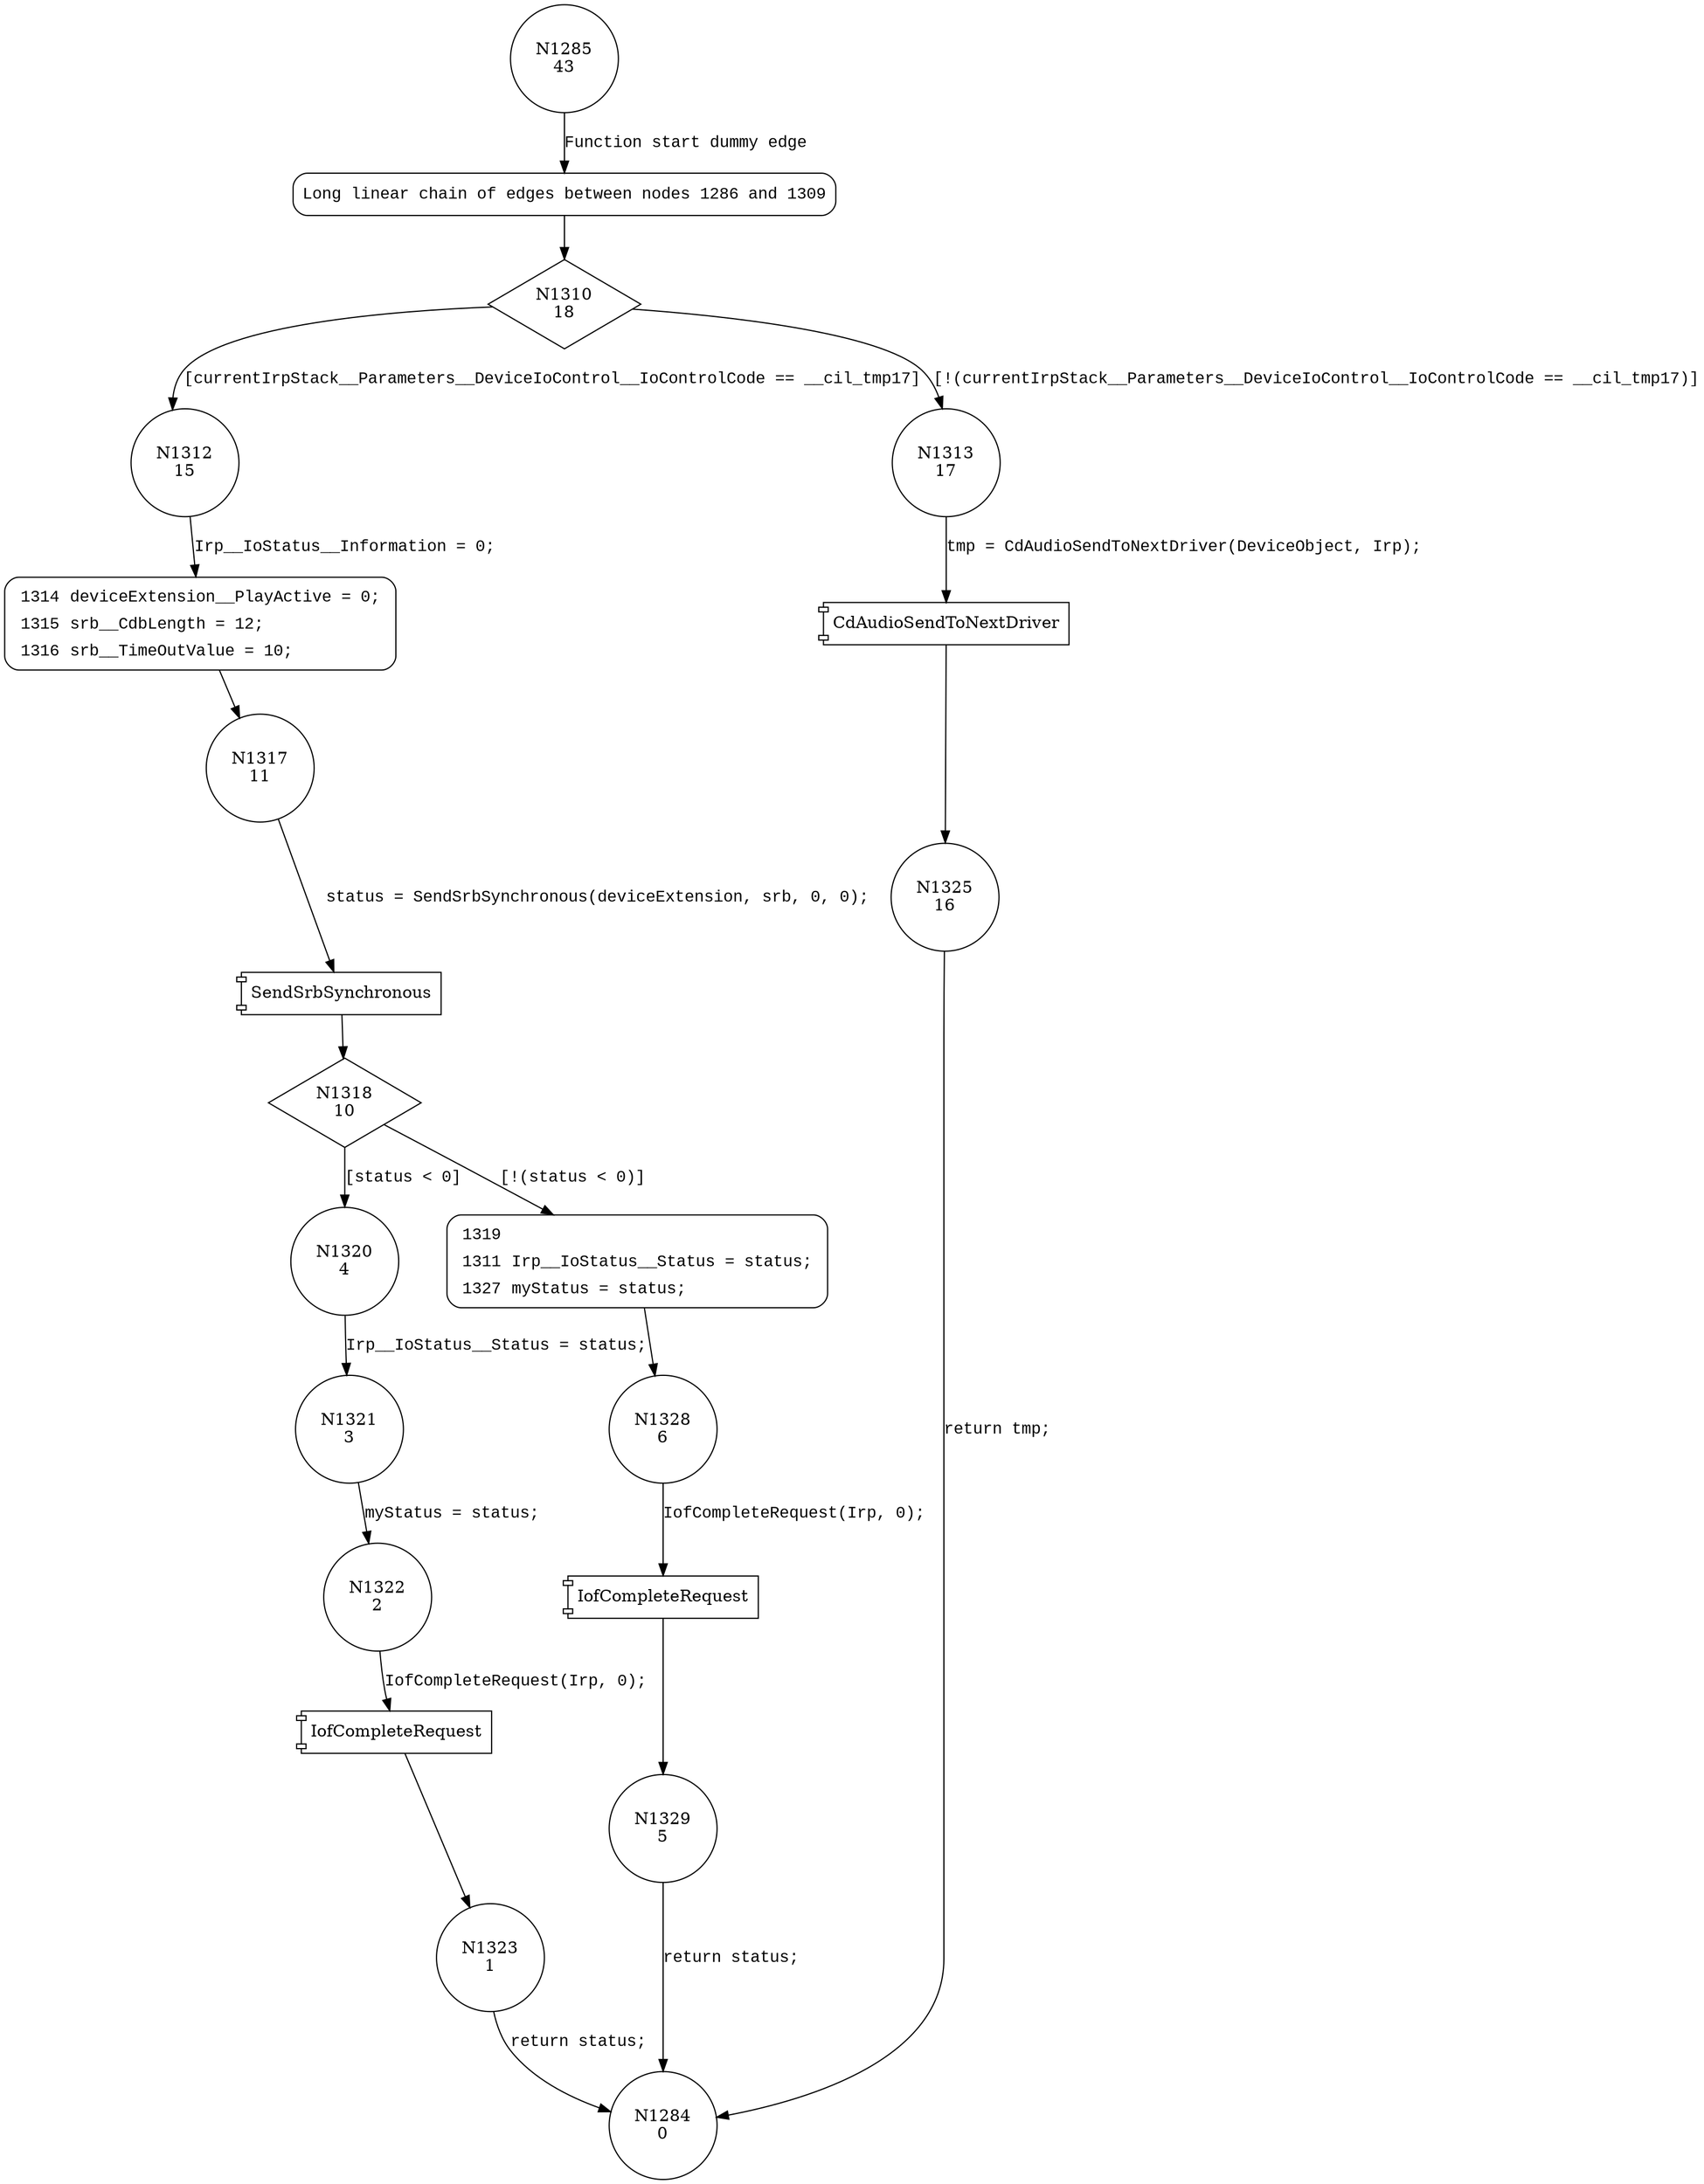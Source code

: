 digraph CdAudioAtapiDeviceControl {
1285 [shape="circle" label="N1285\n43"]
1286 [shape="circle" label="N1286\n42"]
1310 [shape="diamond" label="N1310\n18"]
1312 [shape="circle" label="N1312\n15"]
1313 [shape="circle" label="N1313\n17"]
1325 [shape="circle" label="N1325\n16"]
1314 [shape="circle" label="N1314\n14"]
1317 [shape="circle" label="N1317\n11"]
1318 [shape="diamond" label="N1318\n10"]
1320 [shape="circle" label="N1320\n4"]
1319 [shape="circle" label="N1319\n9"]
1328 [shape="circle" label="N1328\n6"]
1329 [shape="circle" label="N1329\n5"]
1321 [shape="circle" label="N1321\n3"]
1322 [shape="circle" label="N1322\n2"]
1323 [shape="circle" label="N1323\n1"]
1284 [shape="circle" label="N1284\n0"]
1286 [style="filled,bold" penwidth="1" fillcolor="white" fontname="Courier New" shape="Mrecord" label="Long linear chain of edges between nodes 1286 and 1309"]
1286 -> 1310[label=""]
1314 [style="filled,bold" penwidth="1" fillcolor="white" fontname="Courier New" shape="Mrecord" label=<<table border="0" cellborder="0" cellpadding="3" bgcolor="white"><tr><td align="right">1314</td><td align="left">deviceExtension__PlayActive = 0;</td></tr><tr><td align="right">1315</td><td align="left">srb__CdbLength = 12;</td></tr><tr><td align="right">1316</td><td align="left">srb__TimeOutValue = 10;</td></tr></table>>]
1314 -> 1317[label=""]
1319 [style="filled,bold" penwidth="1" fillcolor="white" fontname="Courier New" shape="Mrecord" label=<<table border="0" cellborder="0" cellpadding="3" bgcolor="white"><tr><td align="right">1319</td><td align="left"></td></tr><tr><td align="right">1311</td><td align="left">Irp__IoStatus__Status = status;</td></tr><tr><td align="right">1327</td><td align="left">myStatus = status;</td></tr></table>>]
1319 -> 1328[label=""]
1285 -> 1286 [label="Function start dummy edge" fontname="Courier New"]
1310 -> 1312 [label="[currentIrpStack__Parameters__DeviceIoControl__IoControlCode == __cil_tmp17]" fontname="Courier New"]
1310 -> 1313 [label="[!(currentIrpStack__Parameters__DeviceIoControl__IoControlCode == __cil_tmp17)]" fontname="Courier New"]
100064 [shape="component" label="CdAudioSendToNextDriver"]
1313 -> 100064 [label="tmp = CdAudioSendToNextDriver(DeviceObject, Irp);" fontname="Courier New"]
100064 -> 1325 [label="" fontname="Courier New"]
1312 -> 1314 [label="Irp__IoStatus__Information = 0;" fontname="Courier New"]
100065 [shape="component" label="SendSrbSynchronous"]
1317 -> 100065 [label="status = SendSrbSynchronous(deviceExtension, srb, 0, 0);" fontname="Courier New"]
100065 -> 1318 [label="" fontname="Courier New"]
1318 -> 1320 [label="[status < 0]" fontname="Courier New"]
1318 -> 1319 [label="[!(status < 0)]" fontname="Courier New"]
100066 [shape="component" label="IofCompleteRequest"]
1328 -> 100066 [label="IofCompleteRequest(Irp, 0);" fontname="Courier New"]
100066 -> 1329 [label="" fontname="Courier New"]
1320 -> 1321 [label="Irp__IoStatus__Status = status;" fontname="Courier New"]
100067 [shape="component" label="IofCompleteRequest"]
1322 -> 100067 [label="IofCompleteRequest(Irp, 0);" fontname="Courier New"]
100067 -> 1323 [label="" fontname="Courier New"]
1325 -> 1284 [label="return tmp;" fontname="Courier New"]
1329 -> 1284 [label="return status;" fontname="Courier New"]
1321 -> 1322 [label="myStatus = status;" fontname="Courier New"]
1323 -> 1284 [label="return status;" fontname="Courier New"]
}